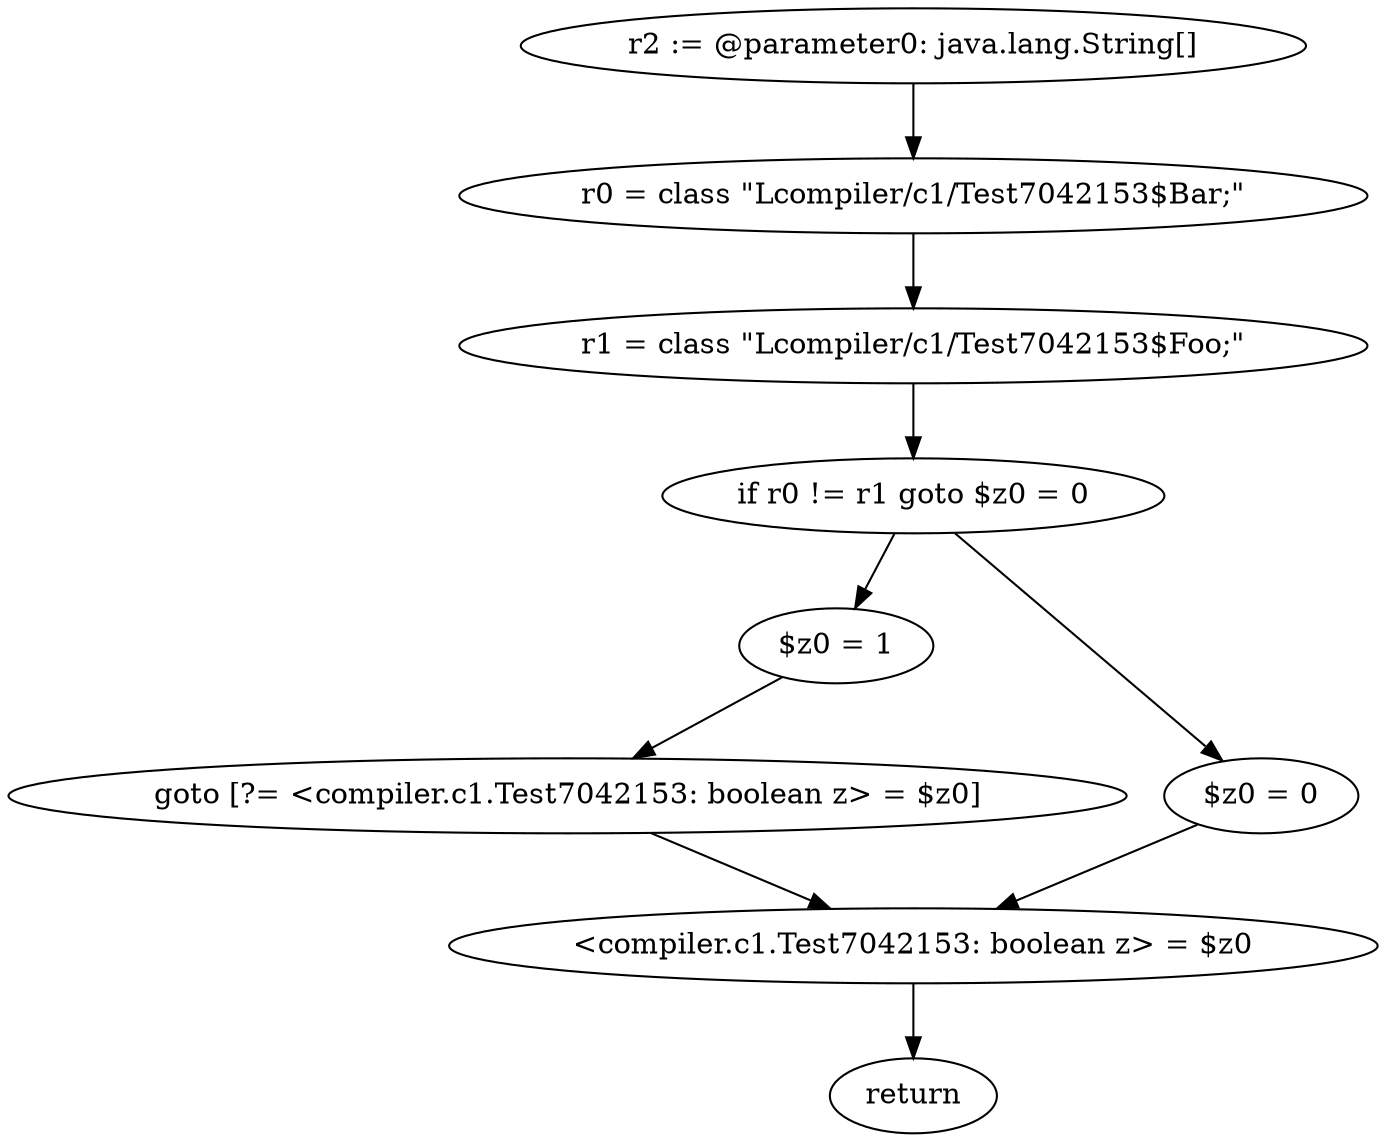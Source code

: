 digraph "unitGraph" {
    "r2 := @parameter0: java.lang.String[]"
    "r0 = class \"Lcompiler/c1/Test7042153$Bar;\""
    "r1 = class \"Lcompiler/c1/Test7042153$Foo;\""
    "if r0 != r1 goto $z0 = 0"
    "$z0 = 1"
    "goto [?= <compiler.c1.Test7042153: boolean z> = $z0]"
    "$z0 = 0"
    "<compiler.c1.Test7042153: boolean z> = $z0"
    "return"
    "r2 := @parameter0: java.lang.String[]"->"r0 = class \"Lcompiler/c1/Test7042153$Bar;\"";
    "r0 = class \"Lcompiler/c1/Test7042153$Bar;\""->"r1 = class \"Lcompiler/c1/Test7042153$Foo;\"";
    "r1 = class \"Lcompiler/c1/Test7042153$Foo;\""->"if r0 != r1 goto $z0 = 0";
    "if r0 != r1 goto $z0 = 0"->"$z0 = 1";
    "if r0 != r1 goto $z0 = 0"->"$z0 = 0";
    "$z0 = 1"->"goto [?= <compiler.c1.Test7042153: boolean z> = $z0]";
    "goto [?= <compiler.c1.Test7042153: boolean z> = $z0]"->"<compiler.c1.Test7042153: boolean z> = $z0";
    "$z0 = 0"->"<compiler.c1.Test7042153: boolean z> = $z0";
    "<compiler.c1.Test7042153: boolean z> = $z0"->"return";
}
